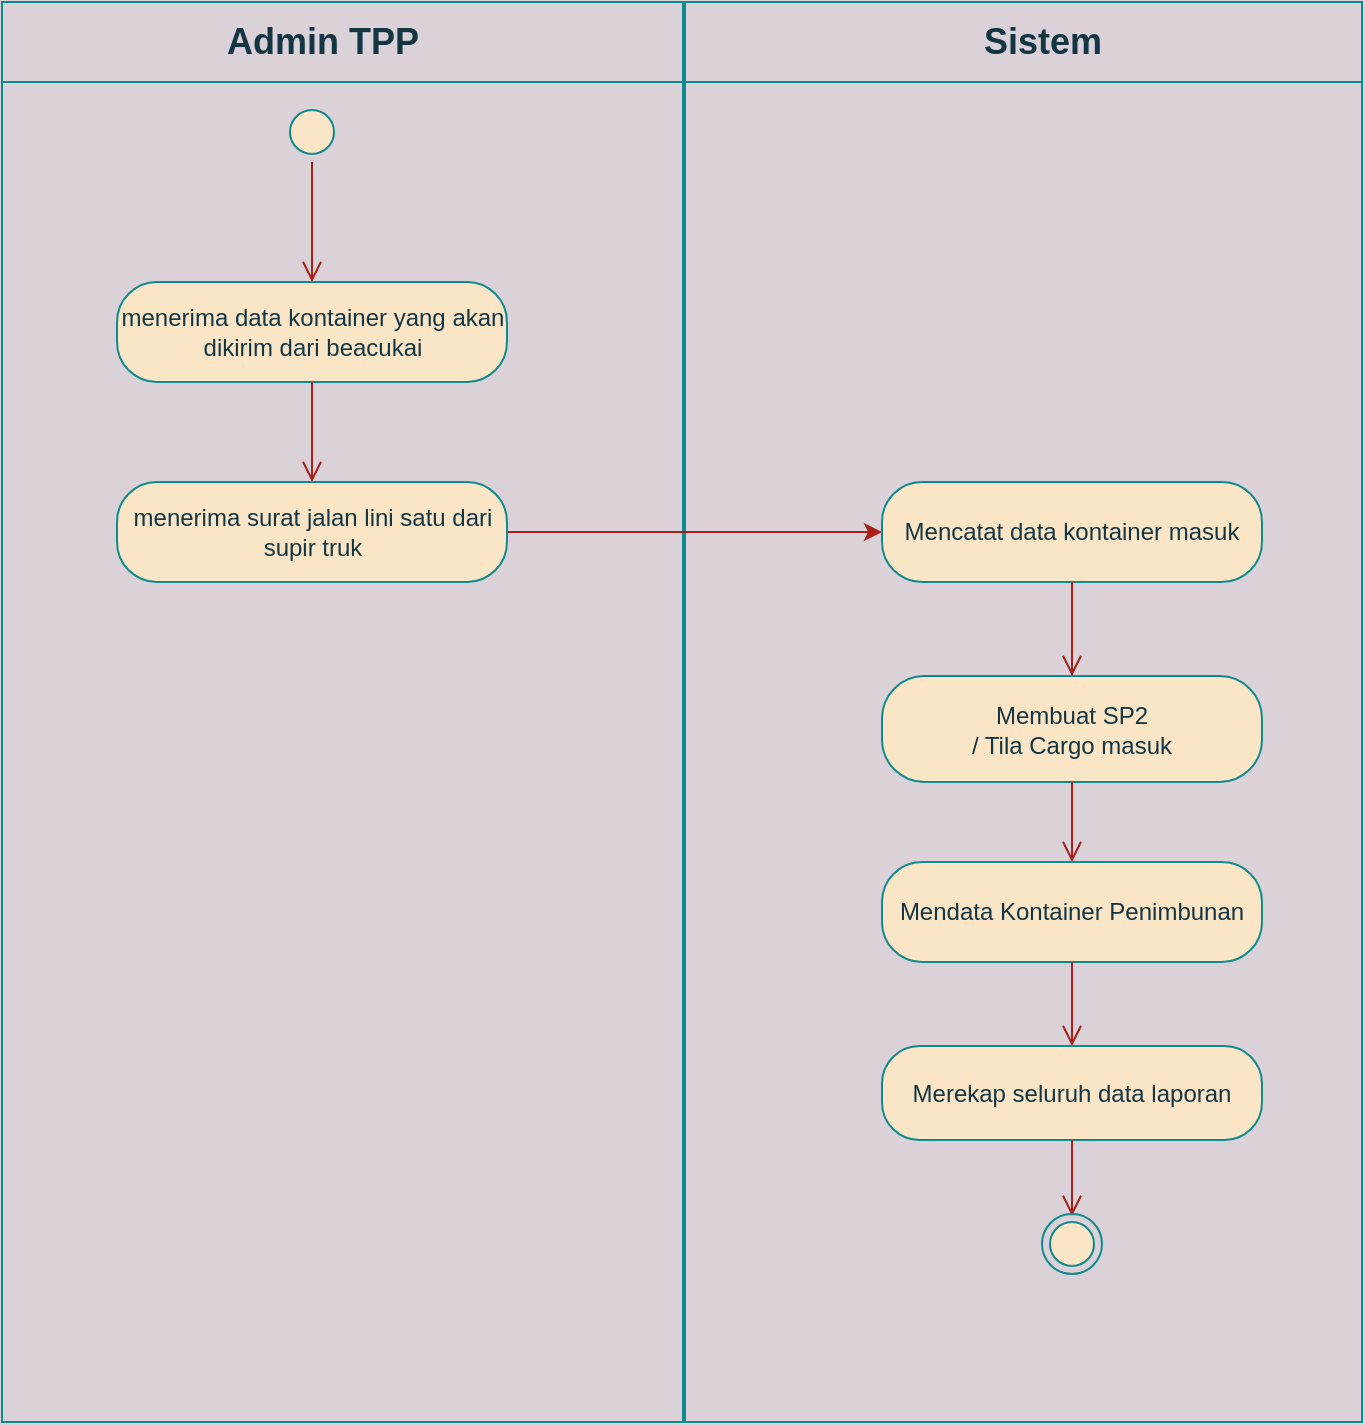 <mxfile version="13.8.1" type="github" pages="2">
  <diagram id="-TMZJQe4dS-zmTzHG-hq" name="Kontainer Masuk">
    <mxGraphModel dx="1038" dy="547" grid="1" gridSize="10" guides="1" tooltips="1" connect="1" arrows="1" fold="1" page="1" pageScale="1" pageWidth="850" pageHeight="1100" background="#DAD2D8" math="0" shadow="0">
      <root>
        <mxCell id="0" />
        <mxCell id="1" parent="0" />
        <mxCell id="9aZn1MoD-UJEwbmClbJA-1" value="" style="rounded=0;whiteSpace=wrap;html=1;fillColor=none;strokeColor=#0F8B8D;fontColor=#143642;" vertex="1" parent="1">
          <mxGeometry x="80" y="10" width="680" height="710" as="geometry" />
        </mxCell>
        <mxCell id="9aZn1MoD-UJEwbmClbJA-16" value="" style="rounded=0;whiteSpace=wrap;html=1;fillColor=none;strokeColor=#0F8B8D;fontColor=#143642;" vertex="1" parent="1">
          <mxGeometry x="80" y="10" width="680" height="40" as="geometry" />
        </mxCell>
        <mxCell id="9aZn1MoD-UJEwbmClbJA-18" value="" style="line;strokeWidth=2;direction=south;html=1;fillColor=none;labelBackgroundColor=#DAD2D8;strokeColor=#0F8B8D;fontColor=#143642;" vertex="1" parent="1">
          <mxGeometry x="416" y="10" width="10" height="710" as="geometry" />
        </mxCell>
        <mxCell id="9aZn1MoD-UJEwbmClbJA-21" value="Admin TPP" style="text;strokeColor=none;fillColor=none;html=1;fontSize=18;fontStyle=1;verticalAlign=middle;align=center;fontColor=#143642;" vertex="1" parent="1">
          <mxGeometry x="190" y="10" width="100" height="40" as="geometry" />
        </mxCell>
        <mxCell id="9aZn1MoD-UJEwbmClbJA-22" value="Sistem" style="text;strokeColor=none;fillColor=none;html=1;fontSize=18;fontStyle=1;verticalAlign=middle;align=center;fontColor=#143642;" vertex="1" parent="1">
          <mxGeometry x="550" y="10" width="100" height="40" as="geometry" />
        </mxCell>
        <mxCell id="9aZn1MoD-UJEwbmClbJA-23" value="" style="ellipse;html=1;shape=startState;fillColor=#FAE5C7;strokeColor=#0F8B8D;fontSize=18;fontColor=#143642;" vertex="1" parent="1">
          <mxGeometry x="220" y="60" width="30" height="30" as="geometry" />
        </mxCell>
        <mxCell id="9aZn1MoD-UJEwbmClbJA-24" value="" style="edgeStyle=orthogonalEdgeStyle;html=1;verticalAlign=bottom;endArrow=open;endSize=8;strokeColor=#A8201A;fontSize=18;labelBackgroundColor=#DAD2D8;fontColor=#143642;" edge="1" source="9aZn1MoD-UJEwbmClbJA-23" parent="1">
          <mxGeometry relative="1" as="geometry">
            <mxPoint x="235" y="150" as="targetPoint" />
          </mxGeometry>
        </mxCell>
        <mxCell id="9aZn1MoD-UJEwbmClbJA-25" value="menerima data kontainer yang akan dikirim dari beacukai" style="rounded=1;whiteSpace=wrap;html=1;arcSize=40;fontColor=#143642;fillColor=#FAE5C7;strokeColor=#0F8B8D;" vertex="1" parent="1">
          <mxGeometry x="137.5" y="150" width="195" height="50" as="geometry" />
        </mxCell>
        <mxCell id="9aZn1MoD-UJEwbmClbJA-26" value="" style="edgeStyle=orthogonalEdgeStyle;html=1;verticalAlign=bottom;endArrow=open;endSize=8;strokeColor=#A8201A;fontSize=18;labelBackgroundColor=#DAD2D8;fontColor=#143642;" edge="1" source="9aZn1MoD-UJEwbmClbJA-25" parent="1">
          <mxGeometry relative="1" as="geometry">
            <mxPoint x="235" y="250" as="targetPoint" />
          </mxGeometry>
        </mxCell>
        <mxCell id="9aZn1MoD-UJEwbmClbJA-36" style="edgeStyle=orthogonalEdgeStyle;rounded=0;orthogonalLoop=1;jettySize=auto;html=1;fontSize=18;labelBackgroundColor=#DAD2D8;strokeColor=#A8201A;fontColor=#143642;" edge="1" parent="1" source="9aZn1MoD-UJEwbmClbJA-32" target="9aZn1MoD-UJEwbmClbJA-34">
          <mxGeometry relative="1" as="geometry" />
        </mxCell>
        <mxCell id="9aZn1MoD-UJEwbmClbJA-32" value="menerima surat jalan lini satu dari supir truk" style="rounded=1;whiteSpace=wrap;html=1;arcSize=40;fontColor=#143642;fillColor=#FAE5C7;strokeColor=#0F8B8D;" vertex="1" parent="1">
          <mxGeometry x="137.5" y="250" width="195" height="50" as="geometry" />
        </mxCell>
        <mxCell id="9aZn1MoD-UJEwbmClbJA-34" value="Mencatat data kontainer masuk" style="rounded=1;whiteSpace=wrap;html=1;arcSize=40;fontColor=#143642;fillColor=#FAE5C7;strokeColor=#0F8B8D;" vertex="1" parent="1">
          <mxGeometry x="520" y="250" width="190" height="50" as="geometry" />
        </mxCell>
        <mxCell id="9aZn1MoD-UJEwbmClbJA-35" value="" style="edgeStyle=orthogonalEdgeStyle;html=1;verticalAlign=bottom;endArrow=open;endSize=8;strokeColor=#A8201A;fontSize=18;entryX=0.5;entryY=0;entryDx=0;entryDy=0;labelBackgroundColor=#DAD2D8;fontColor=#143642;" edge="1" source="9aZn1MoD-UJEwbmClbJA-34" parent="1" target="9aZn1MoD-UJEwbmClbJA-37">
          <mxGeometry relative="1" as="geometry">
            <mxPoint x="615" y="340" as="targetPoint" />
          </mxGeometry>
        </mxCell>
        <mxCell id="9aZn1MoD-UJEwbmClbJA-37" value="&lt;div&gt;Membuat SP2&lt;/div&gt;&lt;div&gt;/ Tila Cargo masuk&lt;br&gt;&lt;/div&gt;" style="rounded=1;whiteSpace=wrap;html=1;arcSize=40;fontColor=#143642;fillColor=#FAE5C7;strokeColor=#0F8B8D;" vertex="1" parent="1">
          <mxGeometry x="520" y="347" width="190" height="53" as="geometry" />
        </mxCell>
        <mxCell id="9aZn1MoD-UJEwbmClbJA-38" value="" style="edgeStyle=orthogonalEdgeStyle;html=1;verticalAlign=bottom;endArrow=open;endSize=8;strokeColor=#A8201A;fontSize=18;labelBackgroundColor=#DAD2D8;fontColor=#143642;" edge="1" source="9aZn1MoD-UJEwbmClbJA-37" parent="1">
          <mxGeometry relative="1" as="geometry">
            <mxPoint x="615" y="440" as="targetPoint" />
          </mxGeometry>
        </mxCell>
        <mxCell id="9aZn1MoD-UJEwbmClbJA-41" value="Mendata Kontainer Penimbunan" style="rounded=1;whiteSpace=wrap;html=1;arcSize=40;fontColor=#143642;fillColor=#FAE5C7;strokeColor=#0F8B8D;" vertex="1" parent="1">
          <mxGeometry x="520" y="440" width="190" height="50" as="geometry" />
        </mxCell>
        <mxCell id="9aZn1MoD-UJEwbmClbJA-42" value="" style="edgeStyle=orthogonalEdgeStyle;html=1;verticalAlign=bottom;endArrow=open;endSize=8;strokeColor=#A8201A;fontSize=18;labelBackgroundColor=#DAD2D8;fontColor=#143642;" edge="1" source="9aZn1MoD-UJEwbmClbJA-41" parent="1">
          <mxGeometry relative="1" as="geometry">
            <mxPoint x="615" y="532" as="targetPoint" />
          </mxGeometry>
        </mxCell>
        <mxCell id="9aZn1MoD-UJEwbmClbJA-43" value="Merekap seluruh data laporan" style="rounded=1;whiteSpace=wrap;html=1;arcSize=40;fontColor=#143642;fillColor=#FAE5C7;strokeColor=#0F8B8D;" vertex="1" parent="1">
          <mxGeometry x="520" y="532" width="190" height="47" as="geometry" />
        </mxCell>
        <mxCell id="9aZn1MoD-UJEwbmClbJA-44" value="" style="edgeStyle=orthogonalEdgeStyle;html=1;verticalAlign=bottom;endArrow=open;endSize=8;strokeColor=#A8201A;fontSize=18;labelBackgroundColor=#DAD2D8;fontColor=#143642;" edge="1" source="9aZn1MoD-UJEwbmClbJA-43" parent="1">
          <mxGeometry relative="1" as="geometry">
            <mxPoint x="615" y="617" as="targetPoint" />
          </mxGeometry>
        </mxCell>
        <mxCell id="9aZn1MoD-UJEwbmClbJA-45" value="" style="ellipse;html=1;shape=endState;fillColor=#FAE5C7;strokeColor=#0F8B8D;fontSize=18;fontColor=#143642;" vertex="1" parent="1">
          <mxGeometry x="600" y="616" width="30" height="30" as="geometry" />
        </mxCell>
      </root>
    </mxGraphModel>
  </diagram>
  <diagram id="SfJTsM72pwKyDII21jBm" name="Kontainer Keluar">
    <mxGraphModel dx="1038" dy="547" grid="1" gridSize="10" guides="1" tooltips="1" connect="1" arrows="1" fold="1" page="1" pageScale="1" pageWidth="850" pageHeight="1100" background="#DAD2D8" math="0" shadow="0">
      <root>
        <mxCell id="6PdKSCioszlDP950Om9q-0" />
        <mxCell id="6PdKSCioszlDP950Om9q-1" parent="6PdKSCioszlDP950Om9q-0" />
        <mxCell id="6PdKSCioszlDP950Om9q-2" value="" style="rounded=0;whiteSpace=wrap;html=1;fillColor=none;strokeColor=#0F8B8D;fontColor=#143642;" vertex="1" parent="6PdKSCioszlDP950Om9q-1">
          <mxGeometry x="80" y="10" width="680" height="710" as="geometry" />
        </mxCell>
        <mxCell id="6PdKSCioszlDP950Om9q-3" value="" style="rounded=0;whiteSpace=wrap;html=1;fillColor=none;strokeColor=#0F8B8D;fontColor=#143642;" vertex="1" parent="6PdKSCioszlDP950Om9q-1">
          <mxGeometry x="80" y="10" width="680" height="40" as="geometry" />
        </mxCell>
        <mxCell id="6PdKSCioszlDP950Om9q-4" value="" style="line;strokeWidth=2;direction=south;html=1;fillColor=none;strokeColor=#0F8B8D;fontColor=#143642;labelBackgroundColor=#DAD2D8;" vertex="1" parent="6PdKSCioszlDP950Om9q-1">
          <mxGeometry x="416" y="10" width="10" height="710" as="geometry" />
        </mxCell>
        <mxCell id="6PdKSCioszlDP950Om9q-5" value="Admin TPP" style="text;strokeColor=none;fillColor=none;html=1;fontSize=18;fontStyle=1;verticalAlign=middle;align=center;fontColor=#143642;" vertex="1" parent="6PdKSCioszlDP950Om9q-1">
          <mxGeometry x="190" y="10" width="100" height="40" as="geometry" />
        </mxCell>
        <mxCell id="6PdKSCioszlDP950Om9q-6" value="Sistem" style="text;strokeColor=none;fillColor=none;html=1;fontSize=18;fontStyle=1;verticalAlign=middle;align=center;fontColor=#143642;" vertex="1" parent="6PdKSCioszlDP950Om9q-1">
          <mxGeometry x="550" y="10" width="100" height="40" as="geometry" />
        </mxCell>
        <mxCell id="6PdKSCioszlDP950Om9q-7" value="" style="ellipse;html=1;shape=startState;fillColor=#FAE5C7;strokeColor=#0F8B8D;fontSize=18;fontColor=#143642;" vertex="1" parent="6PdKSCioszlDP950Om9q-1">
          <mxGeometry x="220" y="60" width="30" height="30" as="geometry" />
        </mxCell>
        <mxCell id="6PdKSCioszlDP950Om9q-8" value="" style="edgeStyle=orthogonalEdgeStyle;html=1;verticalAlign=bottom;endArrow=open;endSize=8;strokeColor=#A8201A;fontSize=18;fontColor=#143642;labelBackgroundColor=#DAD2D8;" edge="1" parent="6PdKSCioszlDP950Om9q-1" source="6PdKSCioszlDP950Om9q-7">
          <mxGeometry relative="1" as="geometry">
            <mxPoint x="235" y="150" as="targetPoint" />
          </mxGeometry>
        </mxCell>
        <mxCell id="6PdKSCioszlDP950Om9q-11" style="edgeStyle=orthogonalEdgeStyle;rounded=0;orthogonalLoop=1;jettySize=auto;html=1;fontSize=18;strokeColor=#A8201A;fontColor=#143642;labelBackgroundColor=#DAD2D8;" edge="1" parent="6PdKSCioszlDP950Om9q-1" source="6PdKSCioszlDP950Om9q-12" target="6PdKSCioszlDP950Om9q-13">
          <mxGeometry relative="1" as="geometry" />
        </mxCell>
        <mxCell id="6PdKSCioszlDP950Om9q-12" value="menerima dokumen SPPB dari EMKL" style="rounded=1;whiteSpace=wrap;html=1;arcSize=40;fontColor=#143642;fillColor=#FAE5C7;strokeColor=#0F8B8D;" vertex="1" parent="6PdKSCioszlDP950Om9q-1">
          <mxGeometry x="137.5" y="150" width="195" height="50" as="geometry" />
        </mxCell>
        <mxCell id="6PdKSCioszlDP950Om9q-13" value="Mencatat data kontainer keluar" style="rounded=1;whiteSpace=wrap;html=1;arcSize=40;fontColor=#143642;fillColor=#FAE5C7;strokeColor=#0F8B8D;" vertex="1" parent="6PdKSCioszlDP950Om9q-1">
          <mxGeometry x="520" y="150" width="190" height="50" as="geometry" />
        </mxCell>
        <mxCell id="6PdKSCioszlDP950Om9q-14" value="" style="edgeStyle=orthogonalEdgeStyle;html=1;verticalAlign=bottom;endArrow=open;endSize=8;strokeColor=#A8201A;fontSize=18;entryX=0.5;entryY=0;entryDx=0;entryDy=0;fontColor=#143642;labelBackgroundColor=#DAD2D8;" edge="1" parent="6PdKSCioszlDP950Om9q-1" source="6PdKSCioszlDP950Om9q-13" target="6PdKSCioszlDP950Om9q-15">
          <mxGeometry relative="1" as="geometry">
            <mxPoint x="615" y="240" as="targetPoint" />
          </mxGeometry>
        </mxCell>
        <mxCell id="6PdKSCioszlDP950Om9q-15" value="&lt;div&gt;Membuat SP2&lt;/div&gt;&lt;div&gt;/ Tila Cargo keluar&lt;br&gt;&lt;/div&gt;" style="rounded=1;whiteSpace=wrap;html=1;arcSize=40;fontColor=#143642;fillColor=#FAE5C7;strokeColor=#0F8B8D;" vertex="1" parent="6PdKSCioszlDP950Om9q-1">
          <mxGeometry x="520" y="247" width="190" height="53" as="geometry" />
        </mxCell>
        <mxCell id="6PdKSCioszlDP950Om9q-16" value="" style="edgeStyle=orthogonalEdgeStyle;html=1;verticalAlign=bottom;endArrow=open;endSize=8;strokeColor=#A8201A;fontSize=18;fontColor=#143642;labelBackgroundColor=#DAD2D8;" edge="1" parent="6PdKSCioszlDP950Om9q-1" source="6PdKSCioszlDP950Om9q-15">
          <mxGeometry relative="1" as="geometry">
            <mxPoint x="615" y="340" as="targetPoint" />
          </mxGeometry>
        </mxCell>
        <mxCell id="6PdKSCioszlDP950Om9q-17" value="Mendata Kontainer Penimbunan" style="rounded=1;whiteSpace=wrap;html=1;arcSize=40;fontColor=#143642;fillColor=#FAE5C7;strokeColor=#0F8B8D;" vertex="1" parent="6PdKSCioszlDP950Om9q-1">
          <mxGeometry x="520" y="340" width="190" height="50" as="geometry" />
        </mxCell>
        <mxCell id="6PdKSCioszlDP950Om9q-18" value="" style="edgeStyle=orthogonalEdgeStyle;html=1;verticalAlign=bottom;endArrow=open;endSize=8;strokeColor=#A8201A;fontSize=18;fontColor=#143642;labelBackgroundColor=#DAD2D8;" edge="1" parent="6PdKSCioszlDP950Om9q-1" source="6PdKSCioszlDP950Om9q-17">
          <mxGeometry relative="1" as="geometry">
            <mxPoint x="615" y="432" as="targetPoint" />
          </mxGeometry>
        </mxCell>
        <mxCell id="6PdKSCioszlDP950Om9q-19" value="Merekap seluruh data laporan" style="rounded=1;whiteSpace=wrap;html=1;arcSize=40;fontColor=#143642;fillColor=#FAE5C7;strokeColor=#0F8B8D;" vertex="1" parent="6PdKSCioszlDP950Om9q-1">
          <mxGeometry x="520" y="432" width="190" height="47" as="geometry" />
        </mxCell>
        <mxCell id="6PdKSCioszlDP950Om9q-20" value="" style="edgeStyle=orthogonalEdgeStyle;html=1;verticalAlign=bottom;endArrow=open;endSize=8;strokeColor=#A8201A;fontSize=18;fontColor=#143642;labelBackgroundColor=#DAD2D8;" edge="1" parent="6PdKSCioszlDP950Om9q-1" source="6PdKSCioszlDP950Om9q-19">
          <mxGeometry relative="1" as="geometry">
            <mxPoint x="615" y="517" as="targetPoint" />
          </mxGeometry>
        </mxCell>
        <mxCell id="6PdKSCioszlDP950Om9q-21" value="" style="ellipse;html=1;shape=endState;fillColor=#FAE5C7;strokeColor=#0F8B8D;fontSize=18;fontColor=#143642;" vertex="1" parent="6PdKSCioszlDP950Om9q-1">
          <mxGeometry x="600" y="516" width="30" height="30" as="geometry" />
        </mxCell>
      </root>
    </mxGraphModel>
  </diagram>
</mxfile>
